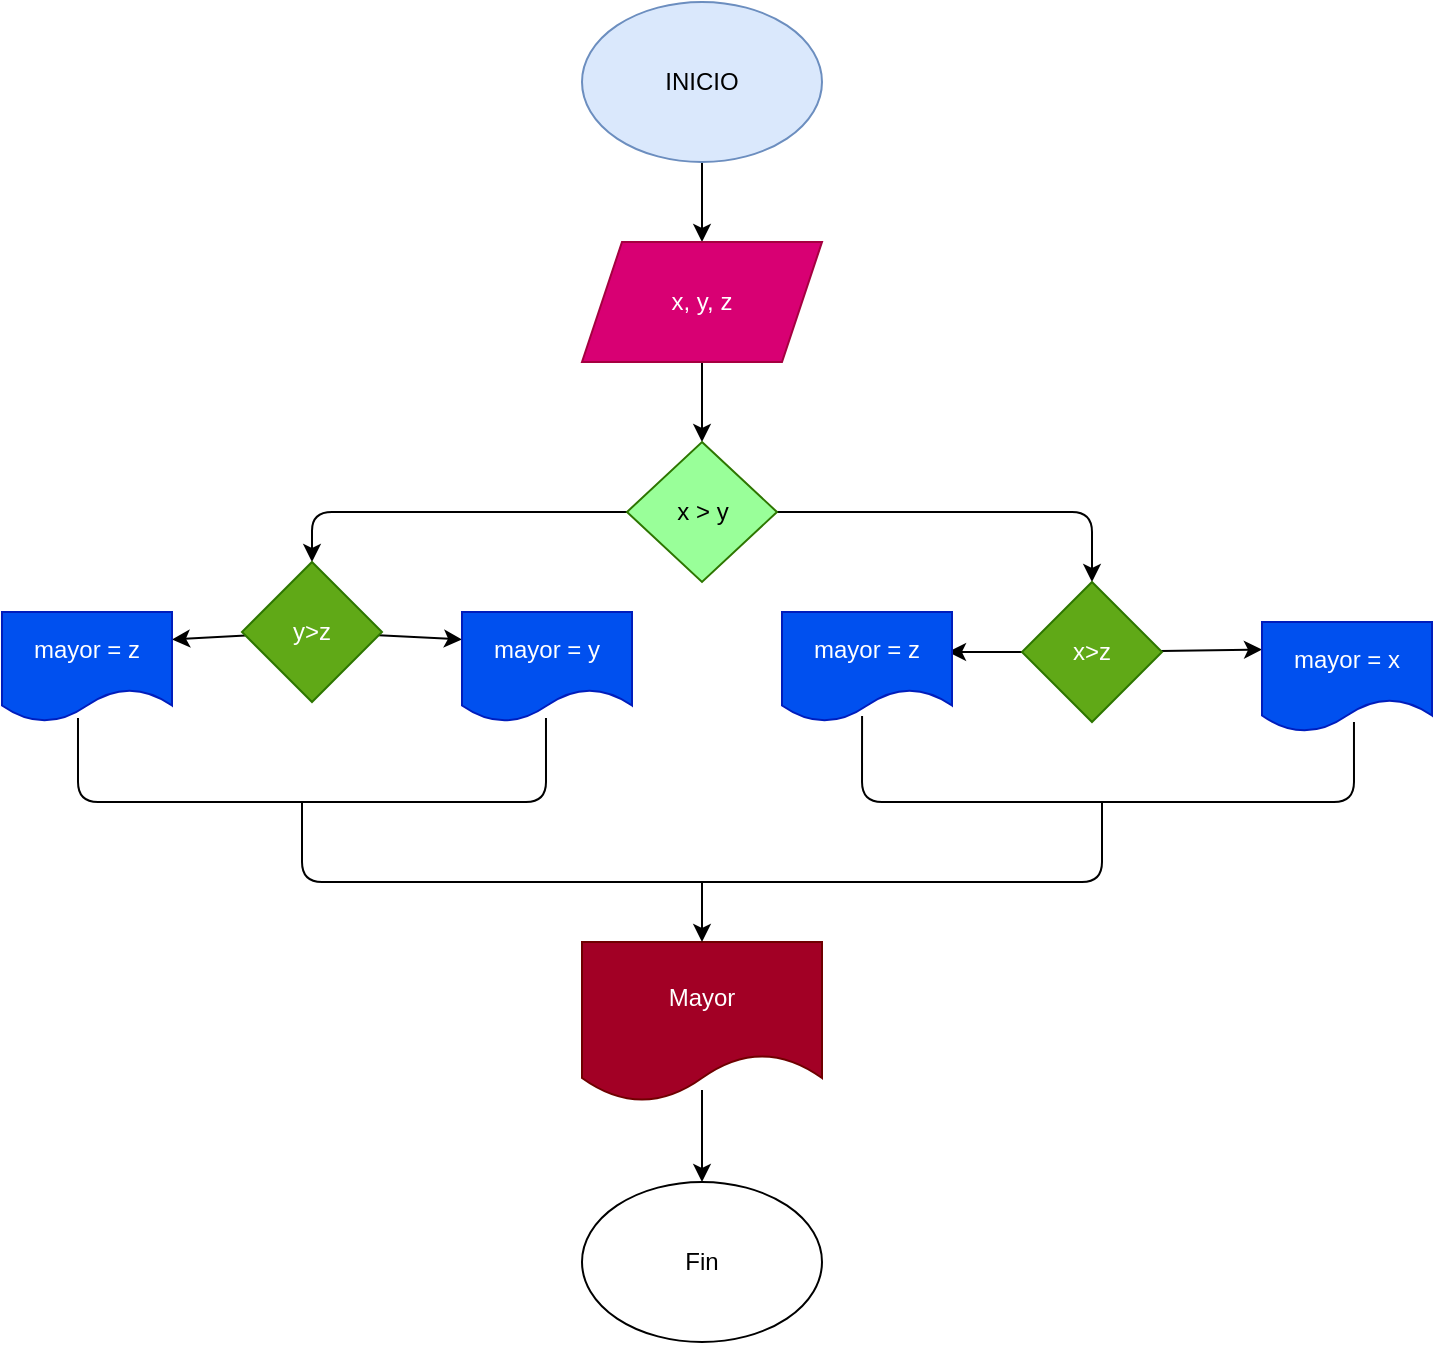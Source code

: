 <mxfile>
    <diagram id="wO8jV-I8Xb4ULFzOtTgd" name="Página-1">
        <mxGraphModel dx="1256" dy="263" grid="1" gridSize="10" guides="1" tooltips="1" connect="1" arrows="1" fold="1" page="1" pageScale="1" pageWidth="827" pageHeight="1169" math="0" shadow="0">
            <root>
                <mxCell id="0"/>
                <mxCell id="1" parent="0"/>
                <mxCell id="4" value="" style="edgeStyle=none;html=1;" parent="1" source="2" target="3" edge="1">
                    <mxGeometry relative="1" as="geometry"/>
                </mxCell>
                <mxCell id="2" value="&lt;font color=&quot;#000000&quot;&gt;INICIO&lt;/font&gt;" style="ellipse;whiteSpace=wrap;html=1;fillColor=#dae8fc;strokeColor=#6c8ebf;" parent="1" vertex="1">
                    <mxGeometry x="60" y="40" width="120" height="80" as="geometry"/>
                </mxCell>
                <mxCell id="7" value="" style="edgeStyle=none;html=1;fontColor=#000000;" parent="1" source="3" target="6" edge="1">
                    <mxGeometry relative="1" as="geometry"/>
                </mxCell>
                <mxCell id="3" value="x, y, z" style="shape=parallelogram;perimeter=parallelogramPerimeter;whiteSpace=wrap;html=1;fixedSize=1;fillColor=#d80073;strokeColor=#A50040;fontColor=#ffffff;" parent="1" vertex="1">
                    <mxGeometry x="60" y="160" width="120" height="60" as="geometry"/>
                </mxCell>
                <mxCell id="9" value="" style="edgeStyle=none;html=1;fontColor=#000000;entryX=0.5;entryY=0;entryDx=0;entryDy=0;exitX=1;exitY=0.5;exitDx=0;exitDy=0;" parent="1" source="6" target="8" edge="1">
                    <mxGeometry relative="1" as="geometry">
                        <Array as="points">
                            <mxPoint x="315" y="295"/>
                        </Array>
                    </mxGeometry>
                </mxCell>
                <mxCell id="11" value="" style="edgeStyle=none;html=1;fontColor=#000000;entryX=0.5;entryY=0;entryDx=0;entryDy=0;" parent="1" source="6" target="10" edge="1">
                    <mxGeometry relative="1" as="geometry">
                        <Array as="points">
                            <mxPoint x="-75" y="295"/>
                        </Array>
                    </mxGeometry>
                </mxCell>
                <mxCell id="6" value="&lt;font color=&quot;#000000&quot;&gt;x &amp;gt; y&lt;/font&gt;" style="rhombus;whiteSpace=wrap;html=1;fillColor=#99FF99;strokeColor=#2D7600;fontColor=#ffffff;" parent="1" vertex="1">
                    <mxGeometry x="82.5" y="260" width="75" height="70" as="geometry"/>
                </mxCell>
                <mxCell id="14" value="" style="edgeStyle=none;html=1;fontColor=#000000;" parent="1" source="8" edge="1">
                    <mxGeometry relative="1" as="geometry">
                        <mxPoint x="243" y="365" as="targetPoint"/>
                    </mxGeometry>
                </mxCell>
                <mxCell id="18" value="" style="edgeStyle=none;html=1;fontColor=#000000;entryX=0;entryY=0.25;entryDx=0;entryDy=0;" parent="1" source="8" target="17" edge="1">
                    <mxGeometry relative="1" as="geometry">
                        <mxPoint x="405" y="365" as="targetPoint"/>
                    </mxGeometry>
                </mxCell>
                <mxCell id="8" value="x&amp;gt;z" style="rhombus;whiteSpace=wrap;html=1;fillColor=#60a917;strokeColor=#2D7600;fontColor=#ffffff;" parent="1" vertex="1">
                    <mxGeometry x="280" y="330" width="70" height="70" as="geometry"/>
                </mxCell>
                <mxCell id="16" value="" style="edgeStyle=none;html=1;fontColor=#000000;entryX=0;entryY=0.25;entryDx=0;entryDy=0;" parent="1" source="10" target="15" edge="1">
                    <mxGeometry relative="1" as="geometry"/>
                </mxCell>
                <mxCell id="20" value="" style="edgeStyle=none;html=1;fontColor=#000000;entryX=1;entryY=0.25;entryDx=0;entryDy=0;" parent="1" source="10" target="19" edge="1">
                    <mxGeometry relative="1" as="geometry">
                        <mxPoint x="-160" y="355" as="targetPoint"/>
                    </mxGeometry>
                </mxCell>
                <mxCell id="10" value="y&amp;gt;z" style="rhombus;whiteSpace=wrap;html=1;fillColor=#60a917;strokeColor=#2D7600;fontColor=#ffffff;" parent="1" vertex="1">
                    <mxGeometry x="-110" y="320" width="70" height="70" as="geometry"/>
                </mxCell>
                <mxCell id="13" value="mayor = z" style="shape=document;whiteSpace=wrap;html=1;boundedLbl=1;fillColor=#0050ef;strokeColor=#001DBC;fontColor=#ffffff;" parent="1" vertex="1">
                    <mxGeometry x="160" y="345" width="85" height="55" as="geometry"/>
                </mxCell>
                <mxCell id="15" value="mayor = y" style="shape=document;whiteSpace=wrap;html=1;boundedLbl=1;fillColor=#0050ef;strokeColor=#001DBC;fontColor=#ffffff;" parent="1" vertex="1">
                    <mxGeometry y="345" width="85" height="55" as="geometry"/>
                </mxCell>
                <mxCell id="17" value="mayor = x" style="shape=document;whiteSpace=wrap;html=1;boundedLbl=1;fillColor=#0050ef;strokeColor=#001DBC;fontColor=#ffffff;" parent="1" vertex="1">
                    <mxGeometry x="400" y="350" width="85" height="55" as="geometry"/>
                </mxCell>
                <mxCell id="19" value="mayor = z" style="shape=document;whiteSpace=wrap;html=1;boundedLbl=1;fillColor=#0050ef;strokeColor=#001DBC;fontColor=#ffffff;" parent="1" vertex="1">
                    <mxGeometry x="-230" y="345" width="85" height="55" as="geometry"/>
                </mxCell>
                <mxCell id="21" value="Mayor" style="shape=document;whiteSpace=wrap;html=1;boundedLbl=1;fontColor=#ffffff;fillColor=#a20025;strokeColor=#6F0000;" parent="1" vertex="1">
                    <mxGeometry x="60" y="510" width="120" height="80" as="geometry"/>
                </mxCell>
                <mxCell id="22" value="" style="endArrow=none;html=1;fontColor=#000000;exitX=0.447;exitY=0.964;exitDx=0;exitDy=0;exitPerimeter=0;" parent="1" source="19" edge="1">
                    <mxGeometry width="50" height="50" relative="1" as="geometry">
                        <mxPoint x="-40" y="440" as="sourcePoint"/>
                        <mxPoint x="-80" y="440" as="targetPoint"/>
                        <Array as="points">
                            <mxPoint x="-192" y="440"/>
                        </Array>
                    </mxGeometry>
                </mxCell>
                <mxCell id="23" value="" style="endArrow=none;html=1;fontColor=#000000;entryX=0.494;entryY=0.964;entryDx=0;entryDy=0;entryPerimeter=0;" parent="1" target="15" edge="1">
                    <mxGeometry width="50" height="50" relative="1" as="geometry">
                        <mxPoint x="-80" y="440" as="sourcePoint"/>
                        <mxPoint x="10" y="390" as="targetPoint"/>
                        <Array as="points">
                            <mxPoint x="42" y="440"/>
                        </Array>
                    </mxGeometry>
                </mxCell>
                <mxCell id="24" value="" style="endArrow=none;html=1;fontColor=#000000;entryX=0.471;entryY=0.945;entryDx=0;entryDy=0;entryPerimeter=0;" parent="1" target="13" edge="1">
                    <mxGeometry width="50" height="50" relative="1" as="geometry">
                        <mxPoint x="320" y="440" as="sourcePoint"/>
                        <mxPoint x="320" y="390" as="targetPoint"/>
                        <Array as="points">
                            <mxPoint x="200" y="440"/>
                        </Array>
                    </mxGeometry>
                </mxCell>
                <mxCell id="25" value="" style="endArrow=none;html=1;fontColor=#000000;entryX=0.541;entryY=0.909;entryDx=0;entryDy=0;entryPerimeter=0;" parent="1" target="17" edge="1">
                    <mxGeometry width="50" height="50" relative="1" as="geometry">
                        <mxPoint x="320" y="440" as="sourcePoint"/>
                        <mxPoint x="320" y="390" as="targetPoint"/>
                        <Array as="points">
                            <mxPoint x="446" y="440"/>
                        </Array>
                    </mxGeometry>
                </mxCell>
                <mxCell id="26" value="" style="endArrow=none;html=1;fontColor=#000000;" parent="1" edge="1">
                    <mxGeometry width="50" height="50" relative="1" as="geometry">
                        <mxPoint x="-80" y="440" as="sourcePoint"/>
                        <mxPoint x="130" y="480" as="targetPoint"/>
                        <Array as="points">
                            <mxPoint x="-80" y="480"/>
                        </Array>
                    </mxGeometry>
                </mxCell>
                <mxCell id="27" value="" style="endArrow=none;html=1;fontColor=#000000;" parent="1" edge="1">
                    <mxGeometry width="50" height="50" relative="1" as="geometry">
                        <mxPoint x="130" y="480" as="sourcePoint"/>
                        <mxPoint x="320" y="440" as="targetPoint"/>
                        <Array as="points">
                            <mxPoint x="320" y="480"/>
                        </Array>
                    </mxGeometry>
                </mxCell>
                <mxCell id="28" value="" style="endArrow=classic;html=1;fontColor=#000000;entryX=0.5;entryY=0;entryDx=0;entryDy=0;" parent="1" target="21" edge="1">
                    <mxGeometry width="50" height="50" relative="1" as="geometry">
                        <mxPoint x="120" y="480" as="sourcePoint"/>
                        <mxPoint x="170" y="390" as="targetPoint"/>
                    </mxGeometry>
                </mxCell>
                <mxCell id="29" value="" style="endArrow=classic;html=1;fontColor=#000000;exitX=0.5;exitY=0.925;exitDx=0;exitDy=0;exitPerimeter=0;" parent="1" source="21" edge="1">
                    <mxGeometry width="50" height="50" relative="1" as="geometry">
                        <mxPoint x="120" y="640" as="sourcePoint"/>
                        <mxPoint x="120" y="630" as="targetPoint"/>
                    </mxGeometry>
                </mxCell>
                <mxCell id="30" value="Fin" style="ellipse;whiteSpace=wrap;html=1;" parent="1" vertex="1">
                    <mxGeometry x="60" y="630" width="120" height="80" as="geometry"/>
                </mxCell>
            </root>
        </mxGraphModel>
    </diagram>
</mxfile>
